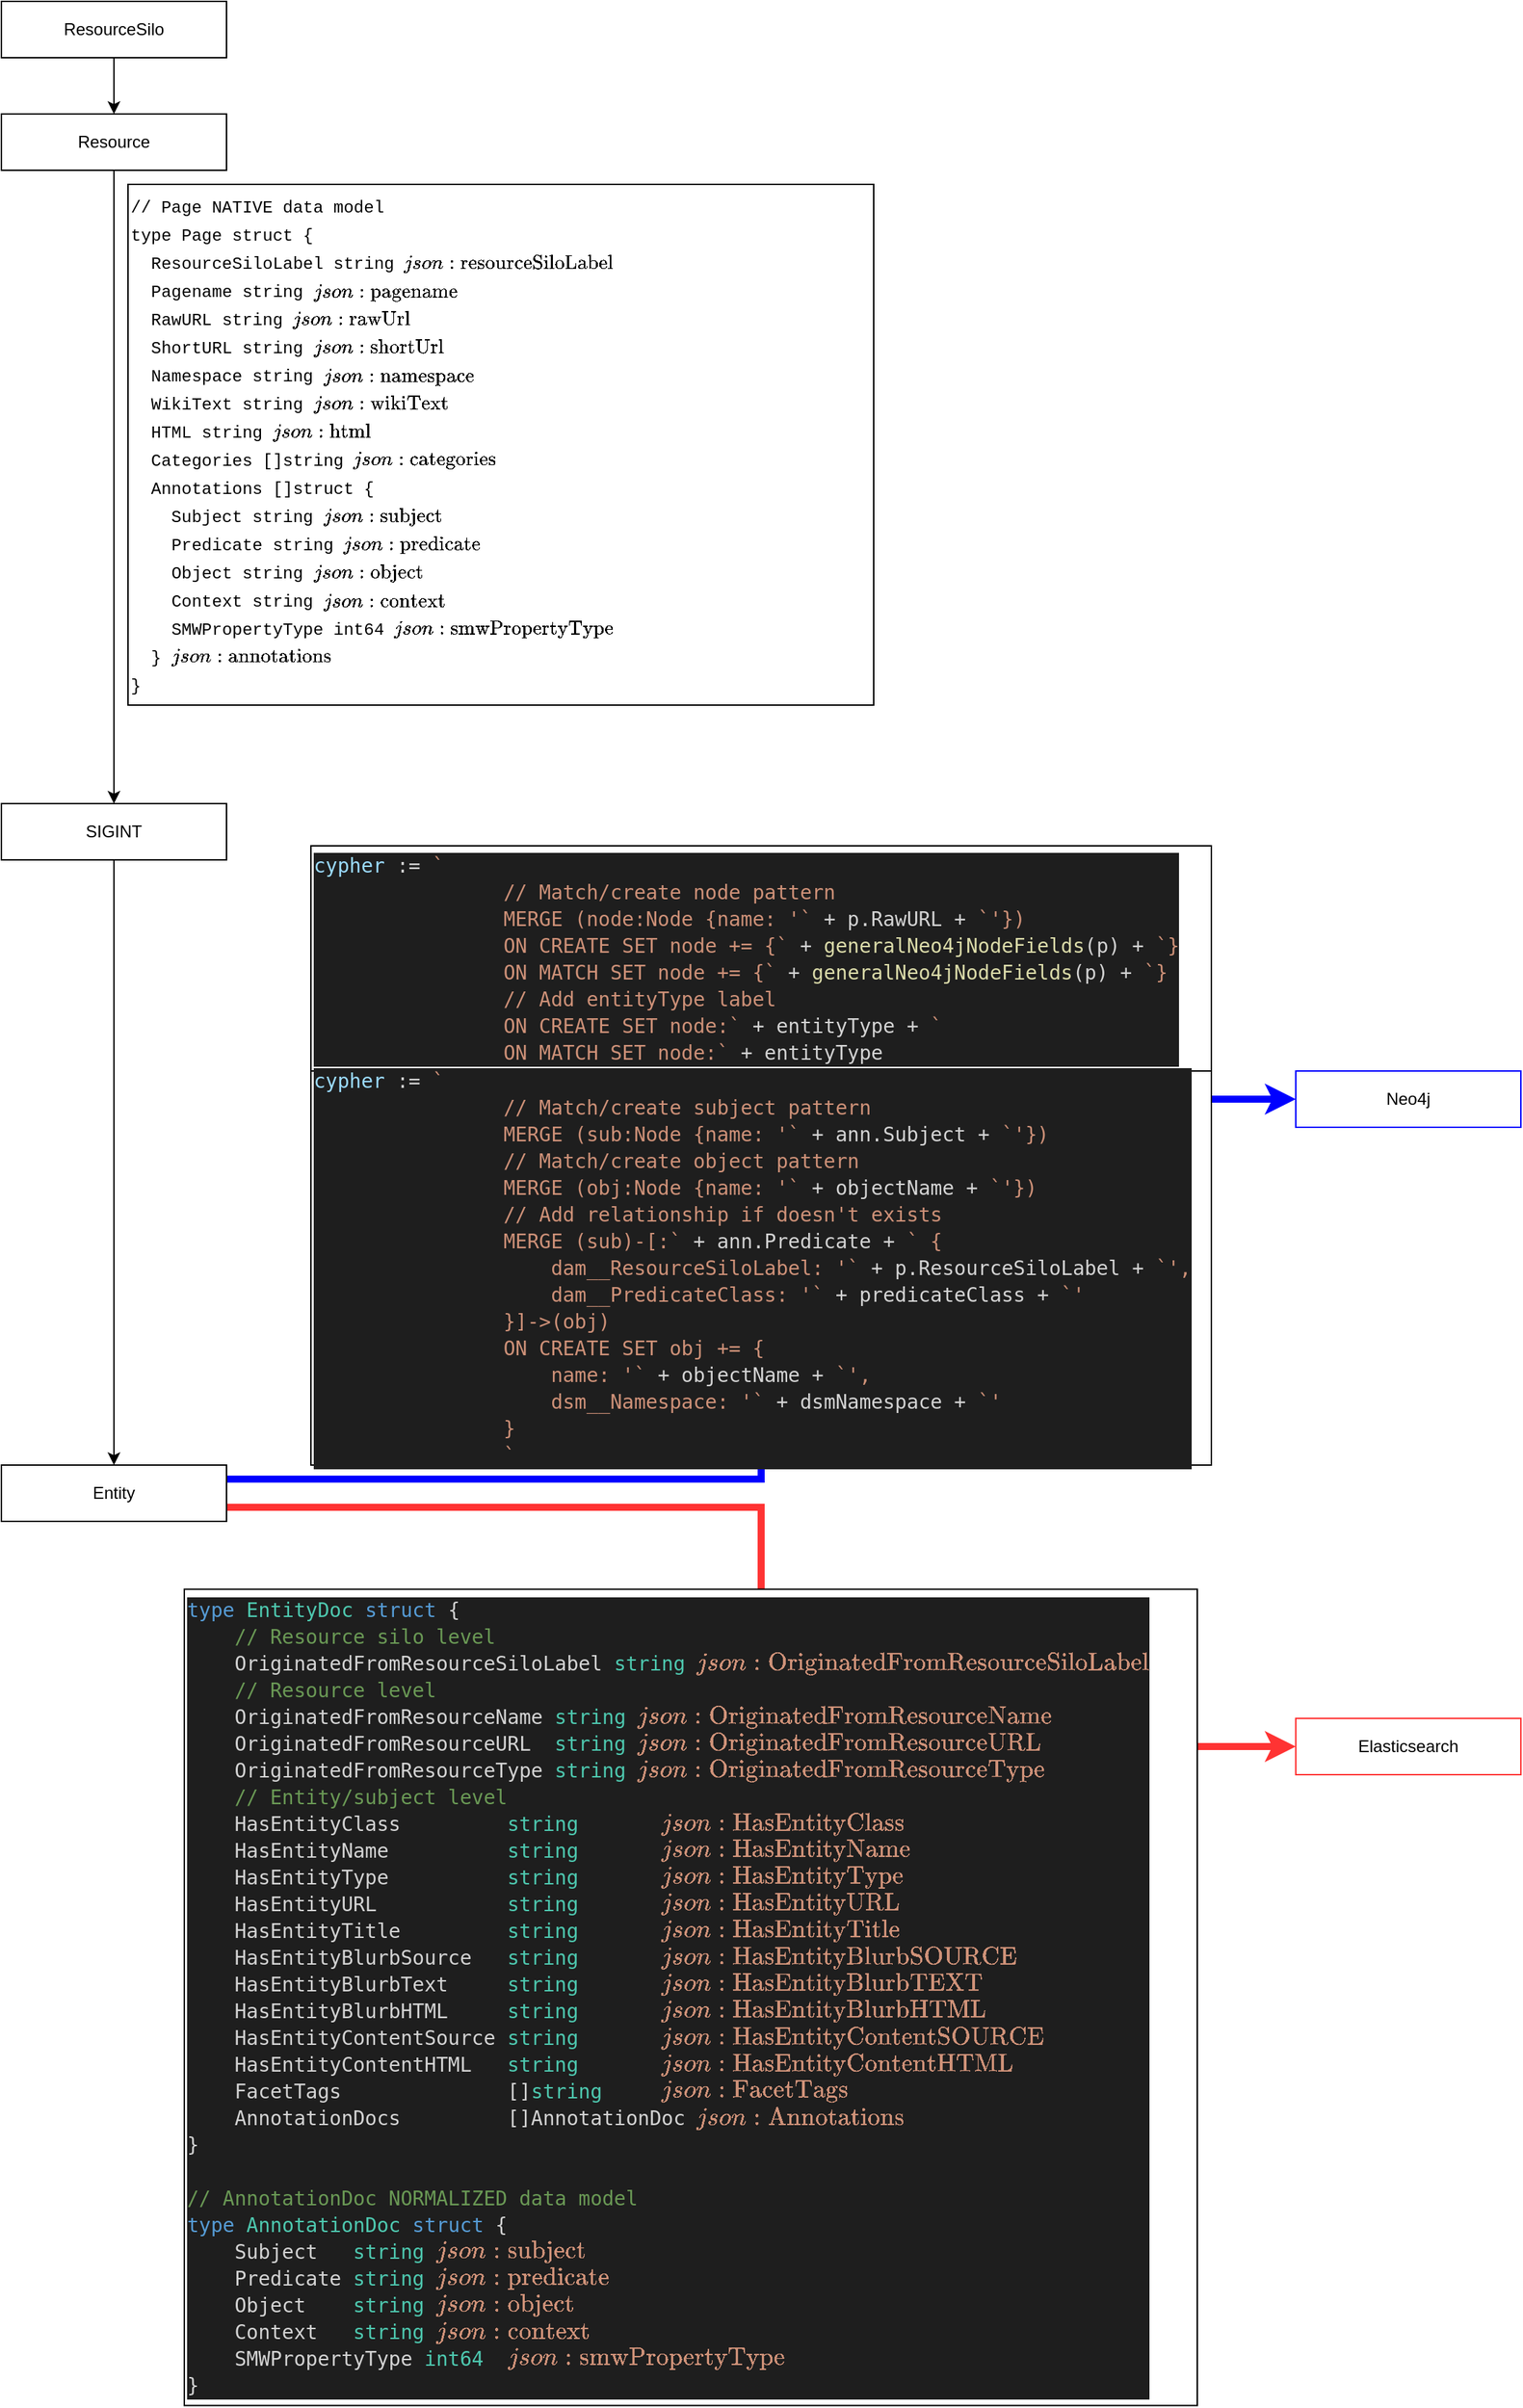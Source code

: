 <mxfile version="12.6.5" type="device" pages="3"><diagram id="C5RBs43oDa-KdzZeNtuy" name="Data"><mxGraphModel dx="1067" dy="645" grid="1" gridSize="10" guides="1" tooltips="1" connect="1" arrows="1" fold="1" page="1" pageScale="1" pageWidth="827" pageHeight="1169" math="0" shadow="0"><root><mxCell id="WIyWlLk6GJQsqaUBKTNV-0"/><mxCell id="WIyWlLk6GJQsqaUBKTNV-1" parent="WIyWlLk6GJQsqaUBKTNV-0"/><mxCell id="EHGkp9EDHn504c4IHEiR-1" style="edgeStyle=orthogonalEdgeStyle;rounded=0;orthogonalLoop=1;jettySize=auto;html=1;entryX=0.5;entryY=0;entryDx=0;entryDy=0;" parent="WIyWlLk6GJQsqaUBKTNV-1" source="EHGkp9EDHn504c4IHEiR-0" target="EHGkp9EDHn504c4IHEiR-2" edge="1"><mxGeometry relative="1" as="geometry"><mxPoint x="120" y="120" as="targetPoint"/></mxGeometry></mxCell><mxCell id="EHGkp9EDHn504c4IHEiR-0" value="ResourceSilo" style="rounded=0;whiteSpace=wrap;html=1;" parent="WIyWlLk6GJQsqaUBKTNV-1" vertex="1"><mxGeometry x="40" y="40" width="160" height="40" as="geometry"/></mxCell><mxCell id="EHGkp9EDHn504c4IHEiR-4" style="edgeStyle=orthogonalEdgeStyle;rounded=0;orthogonalLoop=1;jettySize=auto;html=1;entryX=0.5;entryY=0;entryDx=0;entryDy=0;" parent="WIyWlLk6GJQsqaUBKTNV-1" source="EHGkp9EDHn504c4IHEiR-2" target="EHGkp9EDHn504c4IHEiR-3" edge="1"><mxGeometry relative="1" as="geometry"/></mxCell><mxCell id="EHGkp9EDHn504c4IHEiR-2" value="Resource" style="rounded=0;whiteSpace=wrap;html=1;" parent="WIyWlLk6GJQsqaUBKTNV-1" vertex="1"><mxGeometry x="40" y="120" width="160" height="40" as="geometry"/></mxCell><mxCell id="EHGkp9EDHn504c4IHEiR-6" style="edgeStyle=orthogonalEdgeStyle;rounded=0;orthogonalLoop=1;jettySize=auto;html=1;entryX=0.5;entryY=0;entryDx=0;entryDy=0;" parent="WIyWlLk6GJQsqaUBKTNV-1" source="EHGkp9EDHn504c4IHEiR-3" target="EHGkp9EDHn504c4IHEiR-5" edge="1"><mxGeometry relative="1" as="geometry"/></mxCell><mxCell id="EHGkp9EDHn504c4IHEiR-3" value="SIGINT" style="rounded=0;whiteSpace=wrap;html=1;" parent="WIyWlLk6GJQsqaUBKTNV-1" vertex="1"><mxGeometry x="40" y="610" width="160" height="40" as="geometry"/></mxCell><mxCell id="EHGkp9EDHn504c4IHEiR-9" style="edgeStyle=orthogonalEdgeStyle;rounded=0;orthogonalLoop=1;jettySize=auto;html=1;entryX=0;entryY=0.5;entryDx=0;entryDy=0;strokeWidth=5;strokeColor=#0000FF;exitX=1;exitY=0.25;exitDx=0;exitDy=0;" parent="WIyWlLk6GJQsqaUBKTNV-1" source="EHGkp9EDHn504c4IHEiR-5" target="EHGkp9EDHn504c4IHEiR-7" edge="1"><mxGeometry relative="1" as="geometry"/></mxCell><mxCell id="EHGkp9EDHn504c4IHEiR-10" style="edgeStyle=orthogonalEdgeStyle;rounded=0;orthogonalLoop=1;jettySize=auto;html=1;entryX=0;entryY=0.5;entryDx=0;entryDy=0;strokeWidth=5;exitX=1;exitY=0.75;exitDx=0;exitDy=0;strokeColor=#FF3333;" parent="WIyWlLk6GJQsqaUBKTNV-1" source="EHGkp9EDHn504c4IHEiR-5" target="EHGkp9EDHn504c4IHEiR-8" edge="1"><mxGeometry relative="1" as="geometry"/></mxCell><mxCell id="EHGkp9EDHn504c4IHEiR-5" value="Entity" style="rounded=0;whiteSpace=wrap;html=1;" parent="WIyWlLk6GJQsqaUBKTNV-1" vertex="1"><mxGeometry x="40" y="1080" width="160" height="40" as="geometry"/></mxCell><mxCell id="EHGkp9EDHn504c4IHEiR-7" value="Neo4j" style="rounded=0;whiteSpace=wrap;html=1;strokeColor=#0000FF;" parent="WIyWlLk6GJQsqaUBKTNV-1" vertex="1"><mxGeometry x="960" y="800" width="160" height="40" as="geometry"/></mxCell><mxCell id="EHGkp9EDHn504c4IHEiR-8" value="Elasticsearch" style="rounded=0;whiteSpace=wrap;html=1;strokeColor=#FF3333;" parent="WIyWlLk6GJQsqaUBKTNV-1" vertex="1"><mxGeometry x="960" y="1260" width="160" height="40" as="geometry"/></mxCell><mxCell id="W7vvUd3eoDPL-k9ol8XV-1" value="&lt;div style=&quot;line-height: 19px&quot;&gt;&lt;div style=&quot;line-height: 19px&quot;&gt;&lt;div&gt;&lt;font face=&quot;Courier New&quot;&gt;// Page NATIVE data model&lt;/font&gt;&lt;/div&gt;&lt;div&gt;&lt;font face=&quot;Courier New&quot;&gt;type Page struct {&lt;/font&gt;&lt;/div&gt;&lt;div&gt;&lt;font face=&quot;Courier New&quot;&gt;&amp;nbsp; ResourceSiloLabel string       `json:&quot;resourceSiloLabel&quot;`&lt;/font&gt;&lt;/div&gt;&lt;div&gt;&lt;span style=&quot;font-family: &amp;#34;courier new&amp;#34;&quot;&gt;&amp;nbsp;&lt;/span&gt;&lt;span style=&quot;font-family: &amp;#34;courier new&amp;#34;&quot;&gt;&amp;nbsp;&lt;/span&gt;&lt;font face=&quot;Courier New&quot;&gt;Pagename          string       `json:&quot;pagename&quot;`&lt;/font&gt;&lt;/div&gt;&lt;div&gt;&lt;span style=&quot;font-family: &amp;#34;courier new&amp;#34;&quot;&gt;&amp;nbsp;&lt;/span&gt;&lt;span style=&quot;font-family: &amp;#34;courier new&amp;#34;&quot;&gt;&amp;nbsp;&lt;/span&gt;&lt;font face=&quot;Courier New&quot;&gt;RawURL            string       `json:&quot;rawUrl&quot;`&lt;/font&gt;&lt;/div&gt;&lt;div&gt;&lt;span style=&quot;font-family: &amp;#34;courier new&amp;#34;&quot;&gt;&amp;nbsp;&lt;/span&gt;&lt;span style=&quot;font-family: &amp;#34;courier new&amp;#34;&quot;&gt;&amp;nbsp;&lt;/span&gt;&lt;font face=&quot;Courier New&quot;&gt;ShortURL          string       `json:&quot;shortUrl&quot;`&lt;/font&gt;&lt;/div&gt;&lt;div&gt;&lt;span style=&quot;font-family: &amp;#34;courier new&amp;#34;&quot;&gt;&amp;nbsp;&lt;/span&gt;&lt;span style=&quot;font-family: &amp;#34;courier new&amp;#34;&quot;&gt;&amp;nbsp;&lt;/span&gt;&lt;font face=&quot;Courier New&quot;&gt;Namespace         string       `json:&quot;namespace&quot;`&lt;/font&gt;&lt;/div&gt;&lt;div&gt;&lt;span style=&quot;font-family: &amp;#34;courier new&amp;#34;&quot;&gt;&amp;nbsp;&lt;/span&gt;&lt;span style=&quot;font-family: &amp;#34;courier new&amp;#34;&quot;&gt;&amp;nbsp;&lt;/span&gt;&lt;font face=&quot;Courier New&quot;&gt;WikiText          string       `json:&quot;wikiText&quot;`&lt;/font&gt;&lt;/div&gt;&lt;div&gt;&lt;span style=&quot;font-family: &amp;#34;courier new&amp;#34;&quot;&gt;&amp;nbsp;&lt;/span&gt;&lt;span style=&quot;font-family: &amp;#34;courier new&amp;#34;&quot;&gt;&amp;nbsp;&lt;/span&gt;&lt;font face=&quot;Courier New&quot;&gt;HTML              string       `json:&quot;html&quot;`&lt;/font&gt;&lt;/div&gt;&lt;div&gt;&lt;span style=&quot;font-family: &amp;#34;courier new&amp;#34;&quot;&gt;&amp;nbsp;&lt;/span&gt;&lt;span style=&quot;font-family: &amp;#34;courier new&amp;#34;&quot;&gt;&amp;nbsp;&lt;/span&gt;&lt;font face=&quot;Courier New&quot;&gt;Categories        []string     `json:&quot;categories&quot;`&lt;/font&gt;&lt;/div&gt;&lt;div&gt;&lt;span style=&quot;font-family: &amp;#34;courier new&amp;#34;&quot;&gt;&amp;nbsp;&lt;/span&gt;&lt;span style=&quot;font-family: &amp;#34;courier new&amp;#34;&quot;&gt;&amp;nbsp;&lt;/span&gt;&lt;font face=&quot;Courier New&quot;&gt;Annotations       []&lt;/font&gt;&lt;span style=&quot;font-family: &amp;#34;courier new&amp;#34;&quot;&gt;struct&lt;/span&gt;&lt;span style=&quot;font-family: &amp;#34;courier new&amp;#34;&quot;&gt;&amp;nbsp;&lt;/span&gt;&lt;span style=&quot;font-family: &amp;#34;courier new&amp;#34;&quot;&gt;{&lt;/span&gt;&lt;div&gt;&lt;font face=&quot;Courier New&quot;&gt;&amp;nbsp; &amp;nbsp; Subject&amp;nbsp;string&amp;nbsp;`json:&quot;subject&quot;`&lt;/font&gt;&lt;/div&gt;&lt;div&gt;&lt;span style=&quot;font-family: &amp;#34;courier new&amp;#34;&quot;&gt;&amp;nbsp; &amp;nbsp;&lt;/span&gt;&lt;span style=&quot;font-family: &amp;#34;courier new&amp;#34;&quot;&gt;&amp;nbsp;&lt;/span&gt;&lt;font face=&quot;Courier New&quot;&gt;Predicate&amp;nbsp;string&amp;nbsp;`json:&quot;predicate&quot;`&lt;/font&gt;&lt;/div&gt;&lt;div&gt;&lt;span style=&quot;font-family: &amp;#34;courier new&amp;#34;&quot;&gt;&amp;nbsp; &amp;nbsp;&lt;/span&gt;&lt;span style=&quot;font-family: &amp;#34;courier new&amp;#34;&quot;&gt;&amp;nbsp;&lt;/span&gt;&lt;font face=&quot;Courier New&quot;&gt;Object&amp;nbsp;string&amp;nbsp;`json:&quot;object&quot;`&lt;/font&gt;&lt;/div&gt;&lt;div&gt;&lt;span style=&quot;font-family: &amp;#34;courier new&amp;#34;&quot;&gt;&amp;nbsp; &amp;nbsp;&lt;/span&gt;&lt;span style=&quot;font-family: &amp;#34;courier new&amp;#34;&quot;&gt;&amp;nbsp;&lt;/span&gt;&lt;font face=&quot;Courier New&quot;&gt;Context&amp;nbsp;string&amp;nbsp;`json:&quot;context&quot;`&lt;/font&gt;&lt;/div&gt;&lt;div&gt;&lt;span style=&quot;font-family: &amp;#34;courier new&amp;#34;&quot;&gt;&amp;nbsp; &amp;nbsp;&lt;/span&gt;&lt;span style=&quot;font-family: &amp;#34;courier new&amp;#34;&quot;&gt;&amp;nbsp;&lt;/span&gt;&lt;font face=&quot;Courier New&quot;&gt;SMWPropertyType&amp;nbsp;int64&amp;nbsp;`json:&quot;smwPropertyType&quot;`&lt;/font&gt;&lt;/div&gt;&lt;span style=&quot;font-family: &amp;#34;courier new&amp;#34;&quot;&gt;&amp;nbsp; }&lt;/span&gt;&lt;font face=&quot;Courier New&quot;&gt;&amp;nbsp;`json:&quot;annotations&quot;`&lt;/font&gt;&lt;/div&gt;&lt;div&gt;&lt;font face=&quot;Courier New&quot;&gt;}&lt;/font&gt;&lt;/div&gt;&lt;/div&gt;&lt;/div&gt;" style="rounded=0;whiteSpace=wrap;html=1;align=left;verticalAlign=top;" parent="WIyWlLk6GJQsqaUBKTNV-1" vertex="1"><mxGeometry x="130" y="170" width="530" height="370" as="geometry"/></mxCell><mxCell id="W7vvUd3eoDPL-k9ol8XV-4" value="&lt;div style=&quot;color: rgb(212 , 212 , 212) ; background-color: rgb(30 , 30 , 30) ; font-family: &amp;#34;fira code&amp;#34; , &amp;#34;droid sans mono&amp;#34; , monospace , monospace , &amp;#34;droid sans fallback&amp;#34; ; font-size: 14px ; line-height: 19px ; white-space: pre&quot;&gt;&lt;div style=&quot;font-family: &amp;#34;fira code&amp;#34; , &amp;#34;droid sans mono&amp;#34; , monospace , monospace , &amp;#34;droid sans fallback&amp;#34; ; line-height: 19px&quot;&gt;&lt;div&gt;&lt;span style=&quot;color: rgb(86 , 156 , 214)&quot;&gt;type&lt;/span&gt; &lt;span style=&quot;color: rgb(78 , 201 , 176)&quot;&gt;EntityDoc&lt;/span&gt; &lt;span style=&quot;color: rgb(86 , 156 , 214)&quot;&gt;struct&lt;/span&gt; {&lt;/div&gt;&lt;div&gt;    &lt;span style=&quot;color: rgb(106 , 153 , 85)&quot;&gt;// Resource silo level&lt;/span&gt;&lt;/div&gt;&lt;div&gt;    OriginatedFromResourceSiloLabel &lt;span style=&quot;color: rgb(78 , 201 , 176)&quot;&gt;string&lt;/span&gt; &lt;span style=&quot;color: rgb(206 , 145 , 120)&quot;&gt;`json:&quot;OriginatedFromResourceSiloLabel&quot;`&lt;/span&gt;&lt;/div&gt;&lt;div&gt;    &lt;span style=&quot;color: rgb(106 , 153 , 85)&quot;&gt;// Resource level&lt;/span&gt;&lt;/div&gt;&lt;div&gt;    OriginatedFromResourceName &lt;span style=&quot;color: rgb(78 , 201 , 176)&quot;&gt;string&lt;/span&gt; &lt;span style=&quot;color: rgb(206 , 145 , 120)&quot;&gt;`json:&quot;OriginatedFromResourceName&quot;`&lt;/span&gt;&lt;/div&gt;&lt;div&gt;    OriginatedFromResourceURL  &lt;span style=&quot;color: rgb(78 , 201 , 176)&quot;&gt;string&lt;/span&gt; &lt;span style=&quot;color: rgb(206 , 145 , 120)&quot;&gt;`json:&quot;OriginatedFromResourceURL&quot;`&lt;/span&gt;&lt;/div&gt;&lt;div&gt;    OriginatedFromResourceType &lt;span style=&quot;color: rgb(78 , 201 , 176)&quot;&gt;string&lt;/span&gt; &lt;span style=&quot;color: rgb(206 , 145 , 120)&quot;&gt;`json:&quot;OriginatedFromResourceType&quot;`&lt;/span&gt;&lt;/div&gt;&lt;div&gt;    &lt;span style=&quot;color: rgb(106 , 153 , 85)&quot;&gt;// Entity/subject level&lt;/span&gt;&lt;/div&gt;&lt;div&gt;    HasEntityClass         &lt;span style=&quot;color: rgb(78 , 201 , 176)&quot;&gt;string&lt;/span&gt;       &lt;span style=&quot;color: rgb(206 , 145 , 120)&quot;&gt;`json:&quot;HasEntityClass&quot;`&lt;/span&gt;&lt;/div&gt;&lt;div&gt;    HasEntityName          &lt;span style=&quot;color: rgb(78 , 201 , 176)&quot;&gt;string&lt;/span&gt;       &lt;span style=&quot;color: rgb(206 , 145 , 120)&quot;&gt;`json:&quot;HasEntityName&quot;`&lt;/span&gt;&lt;/div&gt;&lt;div&gt;    HasEntityType          &lt;span style=&quot;color: rgb(78 , 201 , 176)&quot;&gt;string&lt;/span&gt;       &lt;span style=&quot;color: rgb(206 , 145 , 120)&quot;&gt;`json:&quot;HasEntityType&quot;`&lt;/span&gt;&lt;/div&gt;&lt;div&gt;    HasEntityURL           &lt;span style=&quot;color: rgb(78 , 201 , 176)&quot;&gt;string&lt;/span&gt;       &lt;span style=&quot;color: rgb(206 , 145 , 120)&quot;&gt;`json:&quot;HasEntityURL&quot;`&lt;/span&gt;&lt;/div&gt;&lt;div&gt;    HasEntityTitle         &lt;span style=&quot;color: rgb(78 , 201 , 176)&quot;&gt;string&lt;/span&gt;       &lt;span style=&quot;color: rgb(206 , 145 , 120)&quot;&gt;`json:&quot;HasEntityTitle&quot;`&lt;/span&gt;&lt;/div&gt;&lt;div&gt;    HasEntityBlurbSource   &lt;span style=&quot;color: rgb(78 , 201 , 176)&quot;&gt;string&lt;/span&gt;       &lt;span style=&quot;color: rgb(206 , 145 , 120)&quot;&gt;`json:&quot;HasEntityBlurbSOURCE&quot;`&lt;/span&gt;&lt;/div&gt;&lt;div&gt;    HasEntityBlurbText     &lt;span style=&quot;color: rgb(78 , 201 , 176)&quot;&gt;string&lt;/span&gt;       &lt;span style=&quot;color: rgb(206 , 145 , 120)&quot;&gt;`json:&quot;HasEntityBlurbTEXT&quot;`&lt;/span&gt;&lt;/div&gt;&lt;div&gt;    HasEntityBlurbHTML     &lt;span style=&quot;color: rgb(78 , 201 , 176)&quot;&gt;string&lt;/span&gt;       &lt;span style=&quot;color: rgb(206 , 145 , 120)&quot;&gt;`json:&quot;HasEntityBlurbHTML&quot;`&lt;/span&gt;&lt;/div&gt;&lt;div&gt;    HasEntityContentSource &lt;span style=&quot;color: rgb(78 , 201 , 176)&quot;&gt;string&lt;/span&gt;       &lt;span style=&quot;color: rgb(206 , 145 , 120)&quot;&gt;`json:&quot;HasEntityContentSOURCE&quot;`&lt;/span&gt;&lt;/div&gt;&lt;div&gt;    HasEntityContentHTML   &lt;span style=&quot;color: rgb(78 , 201 , 176)&quot;&gt;string&lt;/span&gt;       &lt;span style=&quot;color: rgb(206 , 145 , 120)&quot;&gt;`json:&quot;HasEntityContentHTML&quot;`&lt;/span&gt;&lt;/div&gt;&lt;div&gt;    FacetTags              []&lt;span style=&quot;color: rgb(78 , 201 , 176)&quot;&gt;string&lt;/span&gt;     &lt;span style=&quot;color: rgb(206 , 145 , 120)&quot;&gt;`json:&quot;FacetTags&quot;`&lt;/span&gt;&lt;/div&gt;&lt;div&gt;    AnnotationDocs         []AnnotationDoc &lt;span style=&quot;color: rgb(206 , 145 , 120)&quot;&gt;`json:&quot;Annotations&quot;`&lt;/span&gt;&lt;/div&gt;&lt;div&gt;}&lt;/div&gt;&lt;br&gt;&lt;div&gt;&lt;span style=&quot;color: rgb(106 , 153 , 85)&quot;&gt;// AnnotationDoc NORMALIZED data model&lt;/span&gt;&lt;/div&gt;&lt;div&gt;&lt;span style=&quot;color: rgb(86 , 156 , 214)&quot;&gt;type&lt;/span&gt; &lt;span style=&quot;color: rgb(78 , 201 , 176)&quot;&gt;AnnotationDoc&lt;/span&gt; &lt;span style=&quot;color: rgb(86 , 156 , 214)&quot;&gt;struct&lt;/span&gt; {&lt;/div&gt;&lt;div&gt;    Subject   &lt;span style=&quot;color: rgb(78 , 201 , 176)&quot;&gt;string&lt;/span&gt; &lt;span style=&quot;color: rgb(206 , 145 , 120)&quot;&gt;`json:&quot;subject&quot;`&lt;/span&gt;&lt;/div&gt;&lt;div&gt;    Predicate &lt;span style=&quot;color: rgb(78 , 201 , 176)&quot;&gt;string&lt;/span&gt; &lt;span style=&quot;color: rgb(206 , 145 , 120)&quot;&gt;`json:&quot;predicate&quot;`&lt;/span&gt;&lt;/div&gt;&lt;div&gt;    Object    &lt;span style=&quot;color: rgb(78 , 201 , 176)&quot;&gt;string&lt;/span&gt; &lt;span style=&quot;color: rgb(206 , 145 , 120)&quot;&gt;`json:&quot;object&quot;`&lt;/span&gt;&lt;/div&gt;&lt;div&gt;    Context   &lt;span style=&quot;color: rgb(78 , 201 , 176)&quot;&gt;string&lt;/span&gt; &lt;span style=&quot;color: rgb(206 , 145 , 120)&quot;&gt;`json:&quot;context&quot;`&lt;/span&gt;&lt;/div&gt;&lt;div&gt;    SMWPropertyType &lt;span style=&quot;color: rgb(78 , 201 , 176)&quot;&gt;int64&lt;/span&gt;  &lt;span style=&quot;color: rgb(206 , 145 , 120)&quot;&gt;`json:&quot;smwPropertyType&quot;`&lt;/span&gt;&lt;/div&gt;&lt;div&gt;}&lt;/div&gt;&lt;/div&gt;&lt;/div&gt;" style="rounded=0;whiteSpace=wrap;html=1;align=left;" parent="WIyWlLk6GJQsqaUBKTNV-1" vertex="1"><mxGeometry x="170" y="1168.24" width="720" height="580" as="geometry"/></mxCell><mxCell id="W7vvUd3eoDPL-k9ol8XV-5" value="&lt;div style=&quot;color: rgb(212 , 212 , 212) ; background-color: rgb(30 , 30 , 30) ; font-family: &amp;#34;fira code&amp;#34; , &amp;#34;droid sans mono&amp;#34; , monospace , monospace , &amp;#34;droid sans fallback&amp;#34; ; font-size: 14px ; line-height: 19px ; white-space: pre&quot;&gt;&lt;div style=&quot;font-family: &amp;#34;fira code&amp;#34; , &amp;#34;droid sans mono&amp;#34; , monospace , monospace , &amp;#34;droid sans fallback&amp;#34; ; line-height: 19px&quot;&gt;&lt;div style=&quot;font-family: &amp;#34;fira code&amp;#34; , &amp;#34;droid sans mono&amp;#34; , monospace , monospace , &amp;#34;droid sans fallback&amp;#34; ; line-height: 19px&quot;&gt;&lt;div&gt;&lt;span style=&quot;color: rgb(156 , 220 , 254)&quot;&gt;cypher&lt;/span&gt; := &lt;span style=&quot;color: rgb(206 , 145 , 120)&quot;&gt;`&lt;/span&gt;&lt;/div&gt;&lt;div&gt;&lt;span style=&quot;color: rgb(206 , 145 , 120)&quot;&gt;                // Match/create node pattern&lt;/span&gt;&lt;/div&gt;&lt;div&gt;&lt;span style=&quot;color: rgb(206 , 145 , 120)&quot;&gt;                MERGE (node:Node {name: '`&lt;/span&gt; + p.RawURL + &lt;span style=&quot;color: rgb(206 , 145 , 120)&quot;&gt;`'})&lt;/span&gt;&lt;/div&gt;&lt;div&gt;&lt;span style=&quot;color: rgb(206 , 145 , 120)&quot;&gt;                ON CREATE SET node += {`&lt;/span&gt; + &lt;span style=&quot;color: rgb(220 , 220 , 170)&quot;&gt;generalNeo4jNodeFields&lt;/span&gt;(p) + &lt;span style=&quot;color: rgb(206 , 145 , 120)&quot;&gt;`}&lt;/span&gt;&lt;/div&gt;&lt;div&gt;&lt;span style=&quot;color: rgb(206 , 145 , 120)&quot;&gt;                ON MATCH SET node += {`&lt;/span&gt; + &lt;span style=&quot;color: rgb(220 , 220 , 170)&quot;&gt;generalNeo4jNodeFields&lt;/span&gt;(p) + &lt;span style=&quot;color: rgb(206 , 145 , 120)&quot;&gt;`}&lt;/span&gt;&lt;/div&gt;&lt;div&gt;&lt;span style=&quot;color: rgb(206 , 145 , 120)&quot;&gt;                // Add entityType label&lt;/span&gt;&lt;/div&gt;&lt;div&gt;&lt;span style=&quot;color: rgb(206 , 145 , 120)&quot;&gt;                ON CREATE SET node:`&lt;/span&gt; + entityType + &lt;span style=&quot;color: rgb(206 , 145 , 120)&quot;&gt;`&lt;/span&gt;&lt;/div&gt;&lt;div&gt;&lt;span style=&quot;color: rgb(206 , 145 , 120)&quot;&gt;                ON MATCH SET node:`&lt;/span&gt; + entityType&lt;/div&gt;&lt;/div&gt;&lt;/div&gt;&lt;/div&gt;" style="rounded=0;whiteSpace=wrap;html=1;align=left;" parent="WIyWlLk6GJQsqaUBKTNV-1" vertex="1"><mxGeometry x="260" y="640" width="640" height="160" as="geometry"/></mxCell><mxCell id="W7vvUd3eoDPL-k9ol8XV-6" value="&lt;div style=&quot;color: rgb(212 , 212 , 212) ; background-color: rgb(30 , 30 , 30) ; font-family: &amp;#34;fira code&amp;#34; , &amp;#34;droid sans mono&amp;#34; , monospace , monospace , &amp;#34;droid sans fallback&amp;#34; ; font-size: 14px ; line-height: 19px ; white-space: pre&quot;&gt;&lt;div style=&quot;font-family: &amp;#34;fira code&amp;#34; , &amp;#34;droid sans mono&amp;#34; , monospace , monospace , &amp;#34;droid sans fallback&amp;#34; ; line-height: 19px&quot;&gt;&lt;div style=&quot;font-family: &amp;#34;fira code&amp;#34; , &amp;#34;droid sans mono&amp;#34; , monospace , monospace , &amp;#34;droid sans fallback&amp;#34; ; line-height: 19px&quot;&gt;&lt;div style=&quot;font-family: &amp;#34;fira code&amp;#34; , &amp;#34;droid sans mono&amp;#34; , monospace , monospace , &amp;#34;droid sans fallback&amp;#34; ; line-height: 19px&quot;&gt;&lt;div&gt;&lt;span style=&quot;color: rgb(156 , 220 , 254)&quot;&gt;cypher&lt;/span&gt; := &lt;span style=&quot;color: rgb(206 , 145 , 120)&quot;&gt;`&lt;/span&gt;&lt;/div&gt;&lt;div&gt;&lt;span style=&quot;color: rgb(206 , 145 , 120)&quot;&gt;                // Match/create subject pattern&lt;/span&gt;&lt;/div&gt;&lt;div&gt;&lt;span style=&quot;color: rgb(206 , 145 , 120)&quot;&gt;                MERGE (sub:Node {name: '`&lt;/span&gt; + ann.Subject + &lt;span style=&quot;color: rgb(206 , 145 , 120)&quot;&gt;`'})&lt;/span&gt;&lt;/div&gt;&lt;div&gt;&lt;span style=&quot;color: rgb(206 , 145 , 120)&quot;&gt;                // Match/create object pattern&lt;/span&gt;&lt;/div&gt;&lt;div&gt;&lt;span style=&quot;color: rgb(206 , 145 , 120)&quot;&gt;                MERGE (obj:Node {name: '`&lt;/span&gt; + objectName + &lt;span style=&quot;color: rgb(206 , 145 , 120)&quot;&gt;`'})&lt;/span&gt;&lt;/div&gt;&lt;div&gt;&lt;span style=&quot;color: rgb(206 , 145 , 120)&quot;&gt;                // Add relationship if doesn't exists&lt;/span&gt;&lt;/div&gt;&lt;div&gt;&lt;span style=&quot;color: rgb(206 , 145 , 120)&quot;&gt;                MERGE (sub)-[:`&lt;/span&gt; + ann.Predicate + &lt;span style=&quot;color: rgb(206 , 145 , 120)&quot;&gt;` {&lt;/span&gt;&lt;/div&gt;&lt;div&gt;&lt;span style=&quot;color: rgb(206 , 145 , 120)&quot;&gt;                    dam__ResourceSiloLabel: '`&lt;/span&gt; + p.ResourceSiloLabel + &lt;span style=&quot;color: rgb(206 , 145 , 120)&quot;&gt;`',&lt;/span&gt;&lt;/div&gt;&lt;div&gt;&lt;span style=&quot;color: rgb(206 , 145 , 120)&quot;&gt;                    dam__PredicateClass: '`&lt;/span&gt; + predicateClass + &lt;span style=&quot;color: rgb(206 , 145 , 120)&quot;&gt;`'&lt;/span&gt;&lt;/div&gt;&lt;div&gt;&lt;span style=&quot;color: rgb(206 , 145 , 120)&quot;&gt;                }]-&amp;gt;(obj)&lt;/span&gt;&lt;/div&gt;&lt;div&gt;&lt;span style=&quot;color: rgb(206 , 145 , 120)&quot;&gt;                ON CREATE SET obj += {&lt;/span&gt;&lt;/div&gt;&lt;div&gt;&lt;span style=&quot;color: rgb(206 , 145 , 120)&quot;&gt;                    name: '`&lt;/span&gt; + objectName + &lt;span style=&quot;color: rgb(206 , 145 , 120)&quot;&gt;`',&lt;/span&gt;&lt;/div&gt;&lt;div&gt;&lt;span style=&quot;color: rgb(206 , 145 , 120)&quot;&gt;                    dsm__Namespace: '`&lt;/span&gt; + dsmNamespace + &lt;span style=&quot;color: rgb(206 , 145 , 120)&quot;&gt;`'&lt;/span&gt;&lt;/div&gt;&lt;div&gt;&lt;span style=&quot;color: rgb(206 , 145 , 120)&quot;&gt;                }&lt;/span&gt;&lt;/div&gt;&lt;div&gt;&lt;span style=&quot;color: rgb(206 , 145 , 120)&quot;&gt;                `&lt;/span&gt;&lt;/div&gt;&lt;/div&gt;&lt;/div&gt;&lt;/div&gt;&lt;/div&gt;" style="rounded=0;whiteSpace=wrap;html=1;align=left;" parent="WIyWlLk6GJQsqaUBKTNV-1" vertex="1"><mxGeometry x="260" y="800" width="640" height="280" as="geometry"/></mxCell></root></mxGraphModel></diagram><diagram id="fPk3P7-J8tjS83dX5zc-" name="Interaction"><mxGraphModel dx="1067" dy="645" grid="1" gridSize="10" guides="1" tooltips="1" connect="1" arrows="1" fold="1" page="1" pageScale="1" pageWidth="1169" pageHeight="827" math="0" shadow="0"><root><mxCell id="7Q5nmw7VEWzAxo-SUgF9-0"/><mxCell id="7Q5nmw7VEWzAxo-SUgF9-1" parent="7Q5nmw7VEWzAxo-SUgF9-0"/><mxCell id="fxHAacqXhx5uWUktk4gl-0" value="Client" style="rounded=1;whiteSpace=wrap;html=1;fontStyle=1" parent="7Q5nmw7VEWzAxo-SUgF9-1" vertex="1"><mxGeometry x="40" y="40" width="80" height="360" as="geometry"/></mxCell><mxCell id="fxHAacqXhx5uWUktk4gl-1" value="UI" style="rounded=1;whiteSpace=wrap;html=1;" parent="7Q5nmw7VEWzAxo-SUgF9-1" vertex="1"><mxGeometry x="40" y="440" width="80" height="240" as="geometry"/></mxCell><mxCell id="fxHAacqXhx5uWUktk4gl-2" value="Daemon" style="rounded=1;whiteSpace=wrap;html=1;" parent="7Q5nmw7VEWzAxo-SUgF9-1" vertex="1"><mxGeometry x="40" y="720" width="80" height="80" as="geometry"/></mxCell><mxCell id="fxHAacqXhx5uWUktk4gl-3" value="Routes" style="rounded=1;whiteSpace=wrap;html=1;verticalAlign=top;align=left;fontStyle=1" parent="7Q5nmw7VEWzAxo-SUgF9-1" vertex="1"><mxGeometry x="120" y="440" width="400" height="40" as="geometry"/></mxCell><mxCell id="pre-qeFb_jlZhL1mvg3z-2" value="" style="edgeStyle=orthogonalEdgeStyle;rounded=0;orthogonalLoop=1;jettySize=auto;html=1;entryX=0.25;entryY=0;entryDx=0;entryDy=0;exitX=1;exitY=0.25;exitDx=0;exitDy=0;strokeColor=#FF3333;" parent="7Q5nmw7VEWzAxo-SUgF9-1" source="fxHAacqXhx5uWUktk4gl-4" target="pre-qeFb_jlZhL1mvg3z-1" edge="1"><mxGeometry x="0.25" y="20" relative="1" as="geometry"><mxPoint as="offset"/></mxGeometry></mxCell><mxCell id="fxHAacqXhx5uWUktk4gl-4" value="Controllers&lt;br&gt;&lt;span style=&quot;font-weight: normal&quot;&gt;&amp;nbsp; &lt;font color=&quot;#ff3333&quot;&gt;rendered pugs extend pugs with parameters and/or blocks&lt;/font&gt;&lt;/span&gt;" style="rounded=1;whiteSpace=wrap;html=1;verticalAlign=top;align=left;fontStyle=1" parent="7Q5nmw7VEWzAxo-SUgF9-1" vertex="1"><mxGeometry x="120" y="480" width="400" height="80" as="geometry"/></mxCell><mxCell id="fxHAacqXhx5uWUktk4gl-5" value="Routes" style="rounded=1;whiteSpace=wrap;html=1;" parent="7Q5nmw7VEWzAxo-SUgF9-1" vertex="1"><mxGeometry x="480" y="720" width="160" height="20" as="geometry"/></mxCell><mxCell id="fxHAacqXhx5uWUktk4gl-6" value="Controllers" style="rounded=1;whiteSpace=wrap;html=1;" parent="7Q5nmw7VEWzAxo-SUgF9-1" vertex="1"><mxGeometry x="480" y="740" width="160" height="20" as="geometry"/></mxCell><mxCell id="fxHAacqXhx5uWUktk4gl-7" value="lib/&lt;br&gt;&lt;span style=&quot;font-weight: normal&quot;&gt;&amp;nbsp; contexts.js&lt;/span&gt;" style="rounded=1;whiteSpace=wrap;html=1;verticalAlign=top;align=left;fontStyle=1" parent="7Q5nmw7VEWzAxo-SUgF9-1" vertex="1"><mxGeometry x="120" y="560" width="400" height="80" as="geometry"/></mxCell><mxCell id="fxHAacqXhx5uWUktk4gl-8" value="Storage" style="rounded=1;whiteSpace=wrap;html=1;" parent="7Q5nmw7VEWzAxo-SUgF9-1" vertex="1"><mxGeometry x="40" y="840" width="160" height="40" as="geometry"/></mxCell><mxCell id="fxHAacqXhx5uWUktk4gl-9" value="lib" style="rounded=1;whiteSpace=wrap;html=1;" parent="7Q5nmw7VEWzAxo-SUgF9-1" vertex="1"><mxGeometry x="480" y="760" width="160" height="40" as="geometry"/></mxCell><mxCell id="fxHAacqXhx5uWUktk4gl-10" value="DOM&lt;br&gt;&lt;span style=&quot;font-weight: normal&quot;&gt;&lt;font face=&quot;Courier New&quot;&gt;var&amp;nbsp;&lt;/font&gt;&lt;/span&gt;&lt;font face=&quot;Courier New&quot;&gt;&lt;span style=&quot;font-weight: 400&quot;&gt;allContexts,&amp;nbsp;&lt;/span&gt;&lt;span style=&quot;font-weight: 400&quot;&gt;currentContextID&lt;/span&gt;&lt;/font&gt;" style="rounded=1;whiteSpace=wrap;html=1;verticalAlign=top;align=left;fontStyle=1" parent="7Q5nmw7VEWzAxo-SUgF9-1" vertex="1"><mxGeometry x="120" y="240" width="400" height="80" as="geometry"/></mxCell><mxCell id="fxHAacqXhx5uWUktk4gl-11" value="Cookies&lt;br&gt;&lt;font face=&quot;Courier New&quot;&gt;&lt;span style=&quot;font-weight: normal&quot;&gt;req.cookies.dataspectsAlpha.filterStack[ {&amp;nbsp;&lt;/span&gt;&lt;span style=&quot;font-weight: 400&quot;&gt;annotationObjectToken: &quot;&lt;i&gt;token&lt;/i&gt;&quot; } ]&lt;/span&gt;&lt;br&gt;&lt;/font&gt;" style="rounded=1;whiteSpace=wrap;html=1;verticalAlign=top;align=left;fontStyle=1" parent="7Q5nmw7VEWzAxo-SUgF9-1" vertex="1"><mxGeometry x="120" y="320" width="720" height="80" as="geometry"/></mxCell><mxCell id="inAe2hQheifrM5ouU_xU-0" style="edgeStyle=orthogonalEdgeStyle;rounded=0;orthogonalLoop=1;jettySize=auto;html=1;entryX=1;entryY=0.5;entryDx=0;entryDy=0;exitX=1;exitY=0.5;exitDx=0;exitDy=0;" parent="7Q5nmw7VEWzAxo-SUgF9-1" source="fxHAacqXhx5uWUktk4gl-12" target="fxHAacqXhx5uWUktk4gl-3" edge="1"><mxGeometry relative="1" as="geometry"/></mxCell><mxCell id="fxHAacqXhx5uWUktk4gl-12" value="Event &amp;gt; Behavior/Request(s)&lt;br&gt;&lt;font face=&quot;Courier New&quot;&gt;&lt;span style=&quot;font-weight: normal&quot;&gt;&amp;nbsp; Initial&amp;nbsp; &amp;nbsp; &amp;nbsp; &amp;nbsp; &amp;nbsp; &amp;nbsp; &amp;nbsp; &amp;nbsp; &amp;nbsp; &amp;nbsp; &amp;nbsp; &amp;gt; report on cookie&lt;br&gt;&lt;/span&gt;&lt;/font&gt;&lt;span style=&quot;font-weight: 400 ; font-family: &amp;#34;courier new&amp;#34;&quot;&gt;&amp;nbsp; Login&amp;nbsp; &amp;nbsp; &amp;nbsp; &amp;nbsp; &amp;nbsp; &amp;nbsp; &amp;nbsp; &amp;nbsp; &amp;nbsp; &amp;nbsp; &amp;nbsp; &amp;nbsp; &amp;gt; loginRequest, report on user profile/sessionHistory&lt;/span&gt;&lt;br&gt;&lt;font face=&quot;Courier New&quot;&gt;&lt;span style=&quot;font-weight: normal&quot;&gt;&amp;nbsp; SearchInput typeahead&amp;nbsp; &amp;nbsp; &amp;nbsp; &amp;nbsp; &amp;gt; typeaheadRequest(SIstring)/suggestRequest&lt;/span&gt;&lt;/font&gt;&lt;span style=&quot;font-weight: 400 ; font-family: &amp;#34;courier new&amp;#34;&quot;&gt;(SIstring)&lt;/span&gt;&lt;font face=&quot;Courier New&quot;&gt;&lt;br&gt;&lt;/font&gt;&lt;span style=&quot;font-weight: 400 ; font-family: &amp;#34;courier new&amp;#34;&quot;&gt;&amp;nbsp;&amp;nbsp;&lt;/span&gt;&lt;span style=&quot;font-weight: 400 ; font-family: &amp;#34;courier new&amp;#34;&quot;&gt;SearchButton&lt;/span&gt;&lt;font face=&quot;courier new&quot;&gt;&lt;span style=&quot;font-weight: 400&quot;&gt;&amp;nbsp;click&amp;nbsp; &amp;nbsp; &amp;nbsp; &amp;nbsp; &amp;nbsp; &amp;nbsp;&amp;gt; mainRequest&lt;/span&gt;&lt;/font&gt;&lt;span style=&quot;font-weight: 400 ; font-family: &amp;#34;courier new&amp;#34;&quot;&gt;(SIstring)&lt;/span&gt;&lt;span style=&quot;font-weight: 400 ; font-family: &amp;#34;courier new&amp;#34;&quot;&gt;/suggestRequest&lt;/span&gt;&lt;span style=&quot;font-weight: 400 ; font-family: &amp;#34;courier new&amp;#34;&quot;&gt;(SIstring)&lt;br&gt;&lt;/span&gt;&lt;font face=&quot;Courier New&quot;&gt;&lt;span style=&quot;font-weight: normal&quot;&gt;&amp;nbsp; Typeahead optionClick&amp;nbsp; &amp;nbsp; &amp;nbsp; &amp;nbsp; &amp;gt;&amp;nbsp;&lt;/span&gt;&lt;span style=&quot;font-weight: 400&quot;&gt;mainRequest&lt;/span&gt;&lt;/font&gt;&lt;span style=&quot;font-weight: 400 ; font-family: &amp;#34;courier new&amp;#34;&quot;&gt;(TAOstring)&lt;/span&gt;&lt;span style=&quot;font-weight: 400 ; font-family: &amp;#34;courier new&amp;#34;&quot;&gt;/suggestRequest&lt;/span&gt;&lt;span style=&quot;font-weight: 400 ; font-family: &amp;#34;courier new&amp;#34;&quot;&gt;(&lt;/span&gt;&lt;span style=&quot;font-weight: 400 ; font-family: &amp;#34;courier new&amp;#34;&quot;&gt;TAO&lt;/span&gt;&lt;span style=&quot;font-weight: 400 ; font-family: &amp;#34;courier new&amp;#34;&quot;&gt;string)&lt;/span&gt;&lt;br&gt;&lt;font face=&quot;Courier New&quot;&gt;&lt;span style=&quot;font-weight: normal&quot;&gt;&amp;nbsp; &lt;/span&gt;&lt;span style=&quot;font-weight: 400&quot;&gt;AnnotationObjectToken click&amp;nbsp; &amp;gt; mainRequest&lt;/span&gt;&lt;/font&gt;&lt;span style=&quot;font-weight: 400 ; font-family: &amp;#34;courier new&amp;#34;&quot;&gt;(AOT)&lt;/span&gt;&lt;span style=&quot;font-weight: 400 ; font-family: &amp;#34;courier new&amp;#34;&quot;&gt;/suggestRequest&lt;/span&gt;&lt;span style=&quot;font-weight: 400 ; font-family: &amp;#34;courier new&amp;#34;&quot;&gt;(&lt;/span&gt;&lt;span style=&quot;font-weight: 400 ; font-family: &amp;#34;courier new&amp;#34;&quot;&gt;AOT&lt;/span&gt;&lt;span style=&quot;font-weight: 400 ; font-family: &amp;#34;courier new&amp;#34;&quot;&gt;)&lt;/span&gt;&lt;font face=&quot;Courier New&quot;&gt;&lt;br&gt;&lt;/font&gt;&lt;span style=&quot;font-weight: normal ; font-family: &amp;#34;courier new&amp;#34;&quot;&gt;&amp;nbsp;&amp;nbsp;&lt;/span&gt;&lt;span style=&quot;font-weight: 400 ; font-family: &amp;#34;courier new&amp;#34;&quot;&gt;AnnotationPredicate check&amp;nbsp; &amp;nbsp; &amp;gt;&amp;nbsp;&lt;/span&gt;&lt;span style=&quot;font-weight: 400 ; font-family: &amp;#34;courier new&amp;#34;&quot;&gt;annotationObjectTokensRequest&lt;/span&gt;&lt;span style=&quot;font-weight: 400 ; font-family: &amp;#34;courier new&amp;#34;&quot;&gt;&lt;br&gt;&lt;/span&gt;&lt;font face=&quot;Courier New&quot;&gt;&lt;span style=&quot;font-weight: normal&quot;&gt;&amp;nbsp; Context explainClick&amp;nbsp; &amp;nbsp; &amp;nbsp; &amp;nbsp; &amp;nbsp;&amp;gt; contextExplainRequest&lt;/span&gt;&lt;/font&gt;&lt;span style=&quot;font-weight: 400 ; font-family: &amp;#34;courier new&amp;#34;&quot;&gt;/suggestRequest&lt;/span&gt;&lt;font face=&quot;Courier New&quot;&gt;&lt;br&gt;&lt;/font&gt;" style="rounded=1;whiteSpace=wrap;html=1;verticalAlign=top;align=left;fontStyle=1" parent="7Q5nmw7VEWzAxo-SUgF9-1" vertex="1"><mxGeometry x="120" y="40" width="720" height="200" as="geometry"/></mxCell><mxCell id="pre-qeFb_jlZhL1mvg3z-0" value="Session" style="rounded=1;whiteSpace=wrap;html=1;verticalAlign=top;align=left;fontStyle=1" parent="7Q5nmw7VEWzAxo-SUgF9-1" vertex="1"><mxGeometry x="120" y="640" width="400" height="40" as="geometry"/></mxCell><mxCell id="pre-qeFb_jlZhL1mvg3z-1" value="views/" style="rounded=1;whiteSpace=wrap;html=1;verticalAlign=top;align=left;fontStyle=1" parent="7Q5nmw7VEWzAxo-SUgF9-1" vertex="1"><mxGeometry x="520" y="560" width="400" height="80" as="geometry"/></mxCell></root></mxGraphModel></diagram><diagram id="Gx7e56q5S8qy6fPf3uKY" name="Page-3"><mxGraphModel dx="2157" dy="645" grid="1" gridSize="10" guides="1" tooltips="1" connect="1" arrows="1" fold="1" page="1" pageScale="1" pageWidth="850" pageHeight="1100" math="0" shadow="0"><root><mxCell id="gsVDOgtSx7T03a0ur3cc-0"/><mxCell id="gsVDOgtSx7T03a0ur3cc-1" parent="gsVDOgtSx7T03a0ur3cc-0"/><mxCell id="9ueCX2Uy8ggoysMT7mxg-7" style="edgeStyle=orthogonalEdgeStyle;rounded=0;orthogonalLoop=1;jettySize=auto;html=1;entryX=1;entryY=0.5;entryDx=0;entryDy=0;startArrow=classic;startFill=1;" parent="gsVDOgtSx7T03a0ur3cc-1" source="gsVDOgtSx7T03a0ur3cc-2" target="9ueCX2Uy8ggoysMT7mxg-6" edge="1"><mxGeometry relative="1" as="geometry"/></mxCell><mxCell id="gsVDOgtSx7T03a0ur3cc-2" value="&lt;font face=&quot;Courier New&quot;&gt;# IndexTemplate&lt;br&gt;{&lt;br&gt;&amp;nbsp; index_pattern,&lt;br&gt;&amp;nbsp; settings,&lt;br&gt;&amp;nbsp; mappings&lt;br&gt;}&lt;br&gt;&lt;/font&gt;" style="rounded=0;whiteSpace=wrap;html=1;align=left;verticalAlign=top;" parent="gsVDOgtSx7T03a0ur3cc-1" vertex="1"><mxGeometry x="40" y="120" width="240" height="120" as="geometry"/></mxCell><mxCell id="9ueCX2Uy8ggoysMT7mxg-6" value="&lt;code style=&quot;font-size: medium&quot;&gt;mappings&lt;br&gt;&amp;nbsp; .properties&lt;br&gt;&lt;i&gt;&amp;nbsp;&amp;nbsp;&lt;/i&gt;.&lt;i&gt;&amp;lt;AnnotationPredicate&amp;gt;&lt;br&gt;&lt;/i&gt;&amp;nbsp; .&lt;a href=&quot;https://www.elastic.co/guide/en/elasticsearch/reference/current/fielddata.html&quot;&gt;fielddata&lt;/a&gt;: true&lt;br&gt;&lt;br&gt;for aggs fields&lt;/code&gt;&lt;font face=&quot;Courier New&quot;&gt;&lt;br&gt;&lt;/font&gt;" style="rounded=0;whiteSpace=wrap;html=1;align=left;verticalAlign=top;" parent="gsVDOgtSx7T03a0ur3cc-1" vertex="1"><mxGeometry x="-280" y="120" width="280" height="120" as="geometry"/></mxCell><mxCell id="9ueCX2Uy8ggoysMT7mxg-1" value="mapping &amp;lt;-&amp;gt; struct&lt;br&gt;must match&lt;br&gt;&lt;br&gt;index_pattern &amp;lt;-&amp;gt; resource&lt;br&gt;silo type prefix must match" style="edgeStyle=orthogonalEdgeStyle;rounded=0;orthogonalLoop=1;jettySize=auto;html=1;entryX=1;entryY=0.5;entryDx=0;entryDy=0;startArrow=classic;startFill=1;" parent="gsVDOgtSx7T03a0ur3cc-1" source="9ueCX2Uy8ggoysMT7mxg-0" target="gsVDOgtSx7T03a0ur3cc-2" edge="1"><mxGeometry relative="1" as="geometry"/></mxCell><mxCell id="9ueCX2Uy8ggoysMT7mxg-0" value="&lt;div style=&quot;color: rgb(212 , 212 , 212) ; background-color: rgb(30 , 30 , 30) ; font-family: &amp;#34;fira code&amp;#34; , &amp;#34;droid sans mono&amp;#34; , monospace , monospace , &amp;#34;droid sans fallback&amp;#34; ; font-size: 14px ; line-height: 19px ; white-space: pre&quot;&gt;&lt;div style=&quot;font-family: &amp;#34;fira code&amp;#34; , &amp;#34;droid sans mono&amp;#34; , monospace , monospace , &amp;#34;droid sans fallback&amp;#34; ; line-height: 19px&quot;&gt;&lt;div&gt;&lt;span style=&quot;color: rgb(86 , 156 , 214)&quot;&gt;type&lt;/span&gt; &lt;span style=&quot;color: rgb(78 , 201 , 176)&quot;&gt;EntityDoc&lt;/span&gt; &lt;span style=&quot;color: rgb(86 , 156 , 214)&quot;&gt;struct&lt;/span&gt; {&lt;/div&gt;&lt;div&gt;    &lt;span style=&quot;color: rgb(106 , 153 , 85)&quot;&gt;// Resource silo level&lt;/span&gt;&lt;/div&gt;&lt;div&gt;    OriginatedFromResourceSiloLabel &lt;span style=&quot;color: rgb(78 , 201 , 176)&quot;&gt;string&lt;/span&gt; &lt;span style=&quot;color: rgb(206 , 145 , 120)&quot;&gt;`json:&quot;OriginatedFromResourceSiloLabel&quot;`&lt;/span&gt;&lt;/div&gt;&lt;div&gt;    &lt;span style=&quot;color: rgb(106 , 153 , 85)&quot;&gt;// Resource level&lt;/span&gt;&lt;/div&gt;&lt;div&gt;    OriginatedFromResourceName &lt;span style=&quot;color: rgb(78 , 201 , 176)&quot;&gt;string&lt;/span&gt; &lt;span style=&quot;color: rgb(206 , 145 , 120)&quot;&gt;`json:&quot;OriginatedFromResourceName&quot;`&lt;/span&gt;&lt;/div&gt;&lt;div&gt;    OriginatedFromResourceURL  &lt;span style=&quot;color: rgb(78 , 201 , 176)&quot;&gt;string&lt;/span&gt; &lt;span style=&quot;color: rgb(206 , 145 , 120)&quot;&gt;`json:&quot;OriginatedFromResourceURL&quot;`&lt;/span&gt;&lt;/div&gt;&lt;div&gt;    OriginatedFromResourceType &lt;span style=&quot;color: rgb(78 , 201 , 176)&quot;&gt;string&lt;/span&gt; &lt;span style=&quot;color: rgb(206 , 145 , 120)&quot;&gt;`json:&quot;OriginatedFromResourceType&quot;`&lt;/span&gt;&lt;/div&gt;&lt;div&gt;    &lt;span style=&quot;color: rgb(106 , 153 , 85)&quot;&gt;// Entity/subject level&lt;/span&gt;&lt;/div&gt;&lt;div&gt;    HasEntityClass         &lt;span style=&quot;color: rgb(78 , 201 , 176)&quot;&gt;string&lt;/span&gt;       &lt;span style=&quot;color: rgb(206 , 145 , 120)&quot;&gt;`json:&quot;HasEntityClass&quot;`&lt;/span&gt;&lt;/div&gt;&lt;div&gt;    HasEntityName          &lt;span style=&quot;color: rgb(78 , 201 , 176)&quot;&gt;string&lt;/span&gt;       &lt;span style=&quot;color: rgb(206 , 145 , 120)&quot;&gt;`json:&quot;HasEntityName&quot;`&lt;/span&gt;&lt;/div&gt;&lt;div&gt;    HasEntityType          &lt;span style=&quot;color: rgb(78 , 201 , 176)&quot;&gt;string&lt;/span&gt;       &lt;span style=&quot;color: rgb(206 , 145 , 120)&quot;&gt;`json:&quot;HasEntityType&quot;`&lt;/span&gt;&lt;/div&gt;&lt;div&gt;    HasEntityURL           &lt;span style=&quot;color: rgb(78 , 201 , 176)&quot;&gt;string&lt;/span&gt;       &lt;span style=&quot;color: rgb(206 , 145 , 120)&quot;&gt;`json:&quot;HasEntityURL&quot;`&lt;/span&gt;&lt;/div&gt;&lt;div&gt;    HasEntityTitle         &lt;span style=&quot;color: rgb(78 , 201 , 176)&quot;&gt;string&lt;/span&gt;       &lt;span style=&quot;color: rgb(206 , 145 , 120)&quot;&gt;`json:&quot;HasEntityTitle&quot;`&lt;/span&gt;&lt;/div&gt;&lt;div&gt;    HasEntityBlurbSource   &lt;span style=&quot;color: rgb(78 , 201 , 176)&quot;&gt;string&lt;/span&gt;       &lt;span style=&quot;color: rgb(206 , 145 , 120)&quot;&gt;`json:&quot;HasEntityBlurbSOURCE&quot;`&lt;/span&gt;&lt;/div&gt;&lt;div&gt;    HasEntityBlurbText     &lt;span style=&quot;color: rgb(78 , 201 , 176)&quot;&gt;string&lt;/span&gt;       &lt;span style=&quot;color: rgb(206 , 145 , 120)&quot;&gt;`json:&quot;HasEntityBlurbTEXT&quot;`&lt;/span&gt;&lt;/div&gt;&lt;div&gt;    HasEntityBlurbHTML     &lt;span style=&quot;color: rgb(78 , 201 , 176)&quot;&gt;string&lt;/span&gt;       &lt;span style=&quot;color: rgb(206 , 145 , 120)&quot;&gt;`json:&quot;HasEntityBlurbHTML&quot;`&lt;/span&gt;&lt;/div&gt;&lt;div&gt;    HasEntityContentSource &lt;span style=&quot;color: rgb(78 , 201 , 176)&quot;&gt;string&lt;/span&gt;       &lt;span style=&quot;color: rgb(206 , 145 , 120)&quot;&gt;`json:&quot;HasEntityContentSOURCE&quot;`&lt;/span&gt;&lt;/div&gt;&lt;div&gt;    HasEntityContentHTML   &lt;span style=&quot;color: rgb(78 , 201 , 176)&quot;&gt;string&lt;/span&gt;       &lt;span style=&quot;color: rgb(206 , 145 , 120)&quot;&gt;`json:&quot;HasEntityContentHTML&quot;`&lt;/span&gt;&lt;/div&gt;&lt;div&gt;    FacetTags              []&lt;span style=&quot;color: rgb(78 , 201 , 176)&quot;&gt;string&lt;/span&gt;     &lt;span style=&quot;color: rgb(206 , 145 , 120)&quot;&gt;`json:&quot;FacetTags&quot;`&lt;/span&gt;&lt;/div&gt;&lt;div&gt;    AnnotationDocs         []AnnotationDoc &lt;span style=&quot;color: rgb(206 , 145 , 120)&quot;&gt;`json:&quot;Annotations&quot;`&lt;/span&gt;&lt;/div&gt;&lt;div&gt;}&lt;/div&gt;&lt;br&gt;&lt;div&gt;&lt;span style=&quot;color: rgb(106 , 153 , 85)&quot;&gt;// AnnotationDoc NORMALIZED data model&lt;/span&gt;&lt;/div&gt;&lt;div&gt;&lt;span style=&quot;color: rgb(86 , 156 , 214)&quot;&gt;type&lt;/span&gt; &lt;span style=&quot;color: rgb(78 , 201 , 176)&quot;&gt;AnnotationDoc&lt;/span&gt; &lt;span style=&quot;color: rgb(86 , 156 , 214)&quot;&gt;struct&lt;/span&gt; {&lt;/div&gt;&lt;div&gt;    Subject   &lt;span style=&quot;color: rgb(78 , 201 , 176)&quot;&gt;string&lt;/span&gt; &lt;span style=&quot;color: rgb(206 , 145 , 120)&quot;&gt;`json:&quot;subject&quot;`&lt;/span&gt;&lt;/div&gt;&lt;div&gt;    Predicate &lt;span style=&quot;color: rgb(78 , 201 , 176)&quot;&gt;string&lt;/span&gt; &lt;span style=&quot;color: rgb(206 , 145 , 120)&quot;&gt;`json:&quot;predicate&quot;`&lt;/span&gt;&lt;/div&gt;&lt;div&gt;    Object    &lt;span style=&quot;color: rgb(78 , 201 , 176)&quot;&gt;string&lt;/span&gt; &lt;span style=&quot;color: rgb(206 , 145 , 120)&quot;&gt;`json:&quot;object&quot;`&lt;/span&gt;&lt;/div&gt;&lt;div&gt;    Context   &lt;span style=&quot;color: rgb(78 , 201 , 176)&quot;&gt;string&lt;/span&gt; &lt;span style=&quot;color: rgb(206 , 145 , 120)&quot;&gt;`json:&quot;context&quot;`&lt;/span&gt;&lt;/div&gt;&lt;div&gt;    SMWPropertyType &lt;span style=&quot;color: rgb(78 , 201 , 176)&quot;&gt;int64&lt;/span&gt;  &lt;span style=&quot;color: rgb(206 , 145 , 120)&quot;&gt;`json:&quot;smwPropertyType&quot;`&lt;/span&gt;&lt;/div&gt;&lt;div&gt;}&lt;/div&gt;&lt;/div&gt;&lt;/div&gt;" style="rounded=0;whiteSpace=wrap;html=1;align=left;" parent="gsVDOgtSx7T03a0ur3cc-1" vertex="1"><mxGeometry x="400" y="120" width="720" height="580" as="geometry"/></mxCell></root></mxGraphModel></diagram></mxfile>